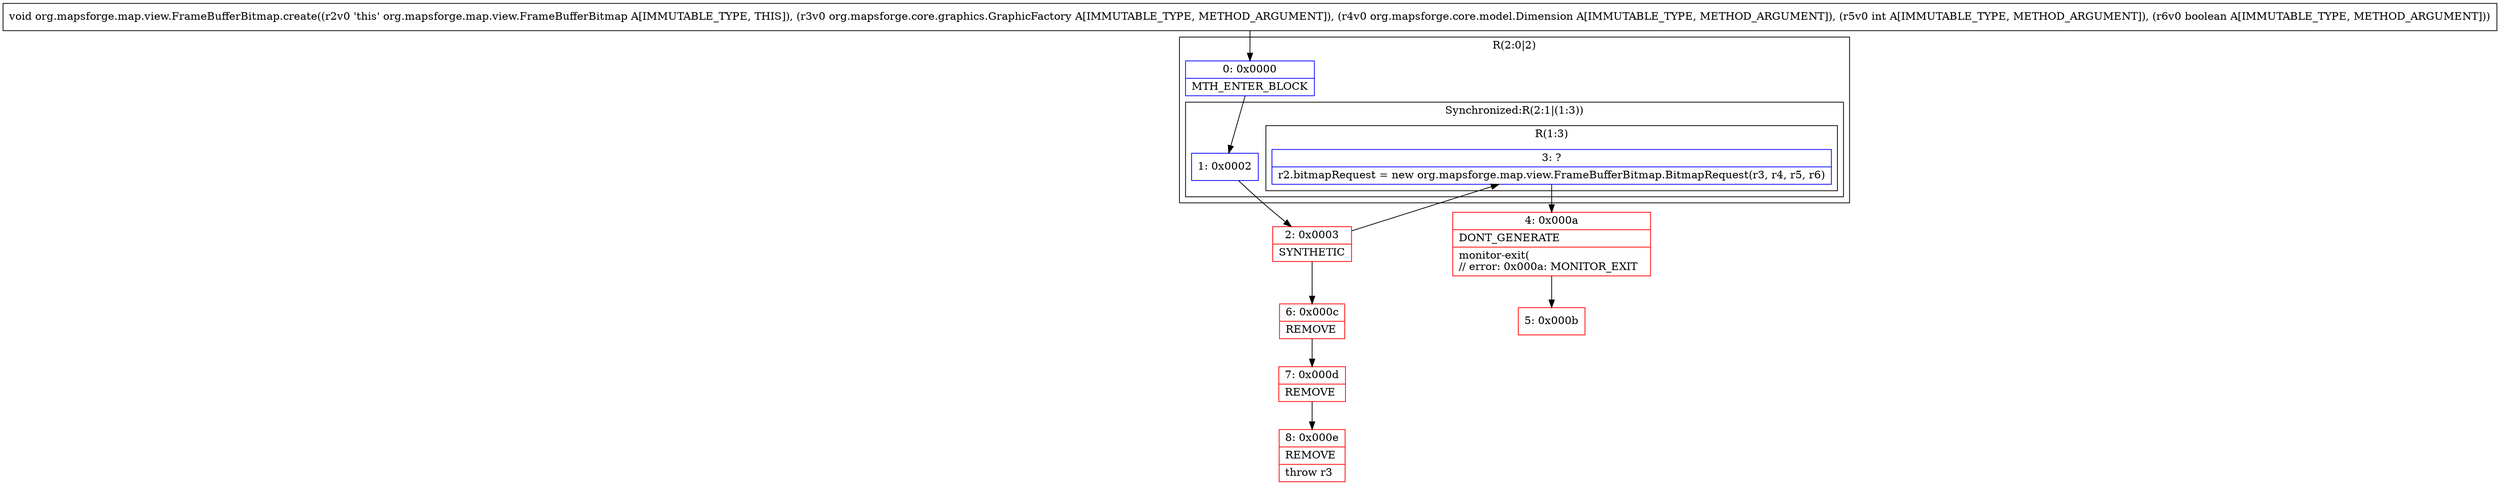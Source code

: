 digraph "CFG fororg.mapsforge.map.view.FrameBufferBitmap.create(Lorg\/mapsforge\/core\/graphics\/GraphicFactory;Lorg\/mapsforge\/core\/model\/Dimension;IZ)V" {
subgraph cluster_Region_1581408307 {
label = "R(2:0|2)";
node [shape=record,color=blue];
Node_0 [shape=record,label="{0\:\ 0x0000|MTH_ENTER_BLOCK\l}"];
subgraph cluster_SynchronizedRegion_1739235928 {
label = "Synchronized:R(2:1|(1:3))";
node [shape=record,color=blue];
Node_1 [shape=record,label="{1\:\ 0x0002}"];
subgraph cluster_Region_895663210 {
label = "R(1:3)";
node [shape=record,color=blue];
Node_3 [shape=record,label="{3\:\ ?|r2.bitmapRequest = new org.mapsforge.map.view.FrameBufferBitmap.BitmapRequest(r3, r4, r5, r6)\l}"];
}
}
}
Node_2 [shape=record,color=red,label="{2\:\ 0x0003|SYNTHETIC\l}"];
Node_4 [shape=record,color=red,label="{4\:\ 0x000a|DONT_GENERATE\l|monitor\-exit(\l\/\/ error: 0x000a: MONITOR_EXIT  \l}"];
Node_5 [shape=record,color=red,label="{5\:\ 0x000b}"];
Node_6 [shape=record,color=red,label="{6\:\ 0x000c|REMOVE\l}"];
Node_7 [shape=record,color=red,label="{7\:\ 0x000d|REMOVE\l}"];
Node_8 [shape=record,color=red,label="{8\:\ 0x000e|REMOVE\l|throw r3\l}"];
MethodNode[shape=record,label="{void org.mapsforge.map.view.FrameBufferBitmap.create((r2v0 'this' org.mapsforge.map.view.FrameBufferBitmap A[IMMUTABLE_TYPE, THIS]), (r3v0 org.mapsforge.core.graphics.GraphicFactory A[IMMUTABLE_TYPE, METHOD_ARGUMENT]), (r4v0 org.mapsforge.core.model.Dimension A[IMMUTABLE_TYPE, METHOD_ARGUMENT]), (r5v0 int A[IMMUTABLE_TYPE, METHOD_ARGUMENT]), (r6v0 boolean A[IMMUTABLE_TYPE, METHOD_ARGUMENT])) }"];
MethodNode -> Node_0;
Node_0 -> Node_1;
Node_1 -> Node_2;
Node_3 -> Node_4;
Node_2 -> Node_3;
Node_2 -> Node_6;
Node_4 -> Node_5;
Node_6 -> Node_7;
Node_7 -> Node_8;
}

